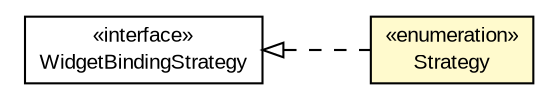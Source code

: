 #!/usr/local/bin/dot
#
# Class diagram 
# Generated by UMLGraph version R5_6-24-gf6e263 (http://www.umlgraph.org/)
#

digraph G {
	edge [fontname="arial",fontsize=10,labelfontname="arial",labelfontsize=10];
	node [fontname="arial",fontsize=10,shape=plaintext];
	nodesep=0.25;
	ranksep=0.5;
	rankdir=LR;
	// org.turbogwt.mvp.databind.client.WidgetBindingStrategy
	c1104 [label=<<table title="org.turbogwt.mvp.databind.client.WidgetBindingStrategy" border="0" cellborder="1" cellspacing="0" cellpadding="2" port="p" href="./WidgetBindingStrategy.html">
		<tr><td><table border="0" cellspacing="0" cellpadding="1">
<tr><td align="center" balign="center"> &#171;interface&#187; </td></tr>
<tr><td align="center" balign="center"> WidgetBindingStrategy </td></tr>
		</table></td></tr>
		</table>>, URL="./WidgetBindingStrategy.html", fontname="arial", fontcolor="black", fontsize=10.0];
	// org.turbogwt.mvp.databind.client.Strategy
	c1106 [label=<<table title="org.turbogwt.mvp.databind.client.Strategy" border="0" cellborder="1" cellspacing="0" cellpadding="2" port="p" bgcolor="lemonChiffon" href="./Strategy.html">
		<tr><td><table border="0" cellspacing="0" cellpadding="1">
<tr><td align="center" balign="center"> &#171;enumeration&#187; </td></tr>
<tr><td align="center" balign="center"> Strategy </td></tr>
		</table></td></tr>
		</table>>, URL="./Strategy.html", fontname="arial", fontcolor="black", fontsize=10.0];
	//org.turbogwt.mvp.databind.client.Strategy implements org.turbogwt.mvp.databind.client.WidgetBindingStrategy
	c1104:p -> c1106:p [dir=back,arrowtail=empty,style=dashed];
}

